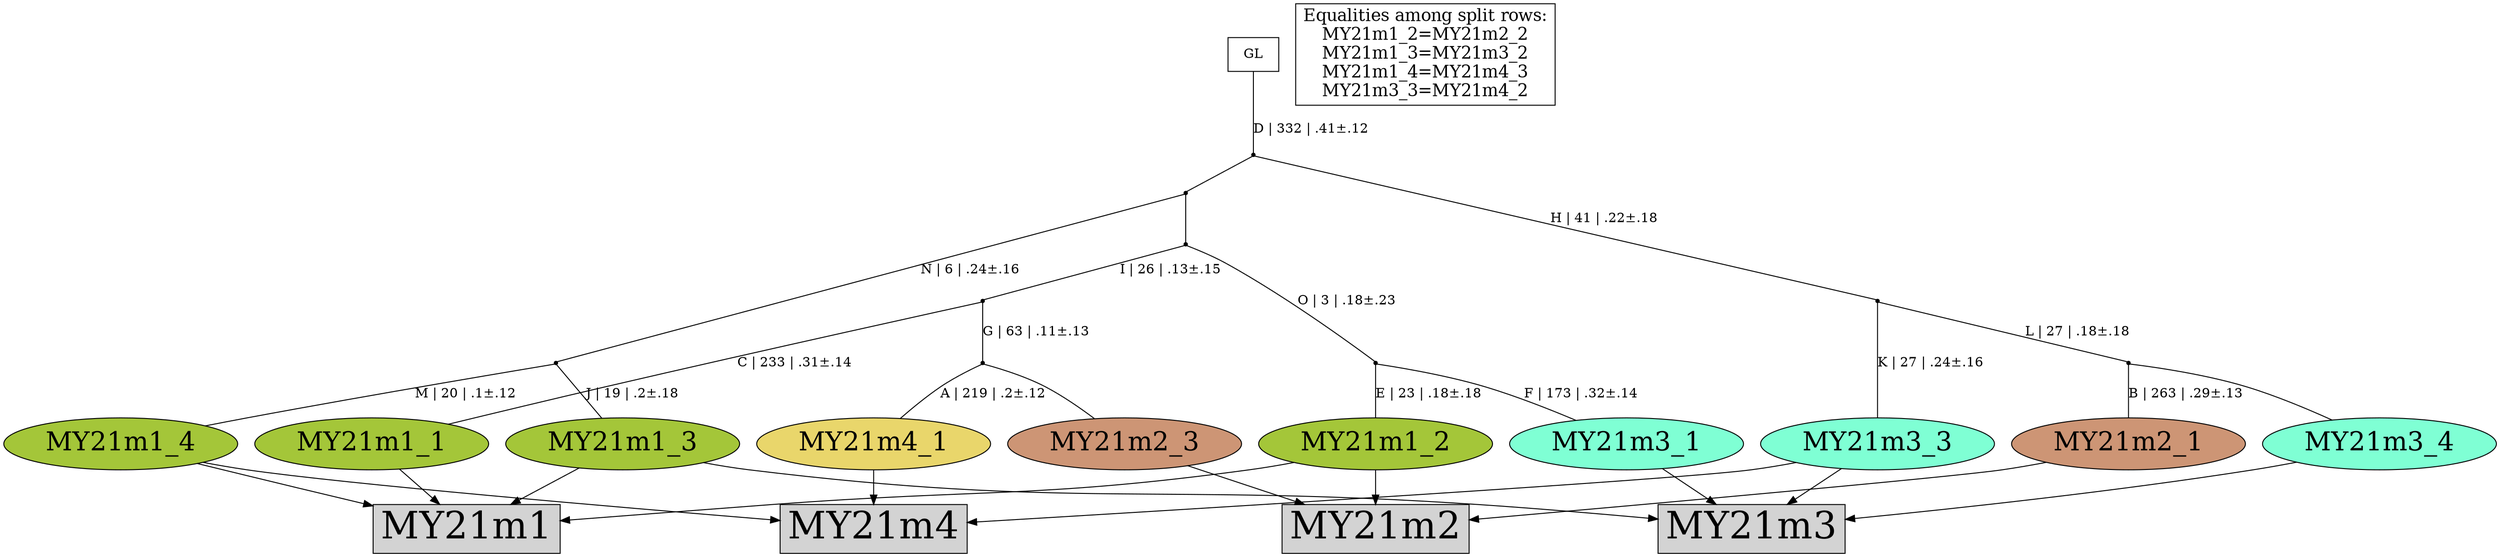 digraph {
rowMY21m1[label="MY21m1",shape=box,style=filled,fontsize=40];
rowMY21m2[label="MY21m2",shape=box,style=filled,fontsize=40];
rowMY21m3[label="MY21m3",shape=box,style=filled,fontsize=40];
rowMY21m4[label="MY21m4",shape=box,style=filled,fontsize=40];
MY21m1_1[label="MY21m1_1",shape=oval,style=filled,fontsize=28,fillcolor="#a4c639"];
MY21m1_2[label="MY21m1_2",shape=oval,style=filled,fontsize=28,fillcolor="#a4c639"];
MY21m1_3[label="MY21m1_3",shape=oval,style=filled,fontsize=28,fillcolor="#a4c639"];
MY21m1_4[label="MY21m1_4",shape=oval,style=filled,fontsize=28,fillcolor="#a4c639"];
MY21m2_1[label="MY21m2_1",shape=oval,style=filled,fontsize=28,fillcolor="#cd9575"];
MY21m2_3[label="MY21m2_3",shape=oval,style=filled,fontsize=28,fillcolor="#cd9575"];
MY21m3_1[label="MY21m3_1",shape=oval,style=filled,fontsize=28,fillcolor="#7fffd4"];
MY21m3_3[label="MY21m3_3",shape=oval,style=filled,fontsize=28,fillcolor="#7fffd4"];
MY21m3_4[label="MY21m3_4",shape=oval,style=filled,fontsize=28,fillcolor="#7fffd4"];
MY21m4_1[label="MY21m4_1",shape=oval,style=filled,fontsize=28,fillcolor="#e9d66b"];
MY21m1_1 -> rowMY21m1[arrowhead="normal"];
MY21m1_2 -> rowMY21m1[arrowhead="normal"];
MY21m1_3 -> rowMY21m1[arrowhead="normal"];
MY21m1_4 -> rowMY21m1[arrowhead="normal"];
MY21m2_1 -> rowMY21m2[arrowhead="normal"];
MY21m1_2 -> rowMY21m2[arrowhead="normal"];
MY21m2_3 -> rowMY21m2[arrowhead="normal"];
MY21m3_1 -> rowMY21m3[arrowhead="normal"];
MY21m1_3 -> rowMY21m3[arrowhead="normal"];
MY21m3_3 -> rowMY21m3[arrowhead="normal"];
MY21m3_4 -> rowMY21m3[arrowhead="normal"];
MY21m4_1 -> rowMY21m4[arrowhead="normal"];
MY21m3_3 -> rowMY21m4[arrowhead="normal"];
MY21m1_4 -> rowMY21m4[arrowhead="normal"];
{rank = same;MY21m1_1;MY21m1_2;MY21m1_3;MY21m1_4;MY21m2_1;MY21m2_3;MY21m3_1;MY21m3_3;MY21m3_4;MY21m4_1;}
legend[label="Equalities among split rows:
MY21m1_2=MY21m2_2
MY21m1_3=MY21m3_2
MY21m1_4=MY21m4_3
MY21m3_3=MY21m4_2
",shape=box,fontsize=18];
Int1[shape=point,style=filled,fillcolor=black,label=""];
Int1 -> MY21m2_3[arrowhead=none, label=""];
Int1 -> MY21m4_1[arrowhead=none, label="A | 219 | .2±.12"];
Int2[shape=point,style=filled,fillcolor=black,label=""];
Int2 -> MY21m2_1[arrowhead=none, label="B | 263 | .29±.13"];
Int2 -> MY21m3_4[arrowhead=none, label=""];
Int3[shape=point,style=filled,fillcolor=black,label=""];
Int3 -> MY21m3_3[arrowhead=none, label="K | 27 | .24±.16"];
Int3 -> Int2[arrowhead=none, label="L | 27 | .18±.18"];
Int4[shape=point,style=filled,fillcolor=black,label=""];
Int4 -> MY21m1_3[arrowhead=none, label="J | 19 | .2±.18"];
Int4 -> MY21m1_4[arrowhead=none, label="M | 20 | .1±.12"];
Int5[shape=point,style=filled,fillcolor=black,label=""];
Int5 -> MY21m1_2[arrowhead=none, label="E | 23 | .18±.18"];
Int5 -> MY21m3_1[arrowhead=none, label="F | 173 | .32±.14"];
Int6[shape=point,style=filled,fillcolor=black,label=""];
Int6 -> MY21m1_1[arrowhead=none, label="C | 233 | .31±.14"];
Int6 -> Int1[arrowhead=none, label="G | 63 | .11±.13"];
Int7[shape=point,style=filled,fillcolor=black,label=""];
Int7 -> Int5[arrowhead=none, label="O | 3 | .18±.23"];
Int7 -> Int6[arrowhead=none, label="I | 26 | .13±.15"];
Int8[shape=point,style=filled,fillcolor=black,label=""];
Int8 -> Int4[arrowhead=none, label="N | 6 | .24±.16"];
Int8 -> Int7[arrowhead=none, label=""];
Int9[shape=point,style=filled,fillcolor=black,label=""];
Int9 -> Int3[arrowhead=none, label="H | 41 | .22±.18"];
Int9 -> Int8[arrowhead=none, label=""];
GL[label="GL",shape=box,style=filled,fillcolor=white];
GL -> Int9[arrowhead=none, label="D | 332 | .41±.12"];
}